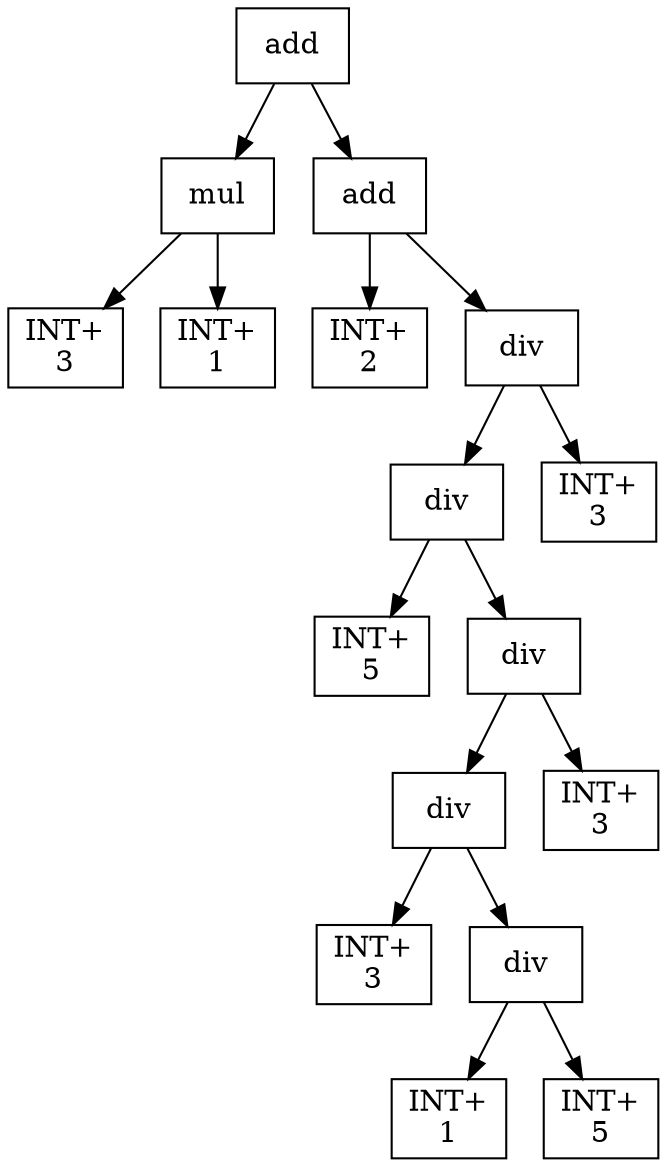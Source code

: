 digraph expr {
  node [shape=box];
  n1 [label="add"];
  n2 [label="mul"];
  n3 [label="INT+\n3"];
  n4 [label="INT+\n1"];
  n2 -> n3;
  n2 -> n4;
  n5 [label="add"];
  n6 [label="INT+\n2"];
  n7 [label="div"];
  n8 [label="div"];
  n9 [label="INT+\n5"];
  n10 [label="div"];
  n11 [label="div"];
  n12 [label="INT+\n3"];
  n13 [label="div"];
  n14 [label="INT+\n1"];
  n15 [label="INT+\n5"];
  n13 -> n14;
  n13 -> n15;
  n11 -> n12;
  n11 -> n13;
  n16 [label="INT+\n3"];
  n10 -> n11;
  n10 -> n16;
  n8 -> n9;
  n8 -> n10;
  n17 [label="INT+\n3"];
  n7 -> n8;
  n7 -> n17;
  n5 -> n6;
  n5 -> n7;
  n1 -> n2;
  n1 -> n5;
}